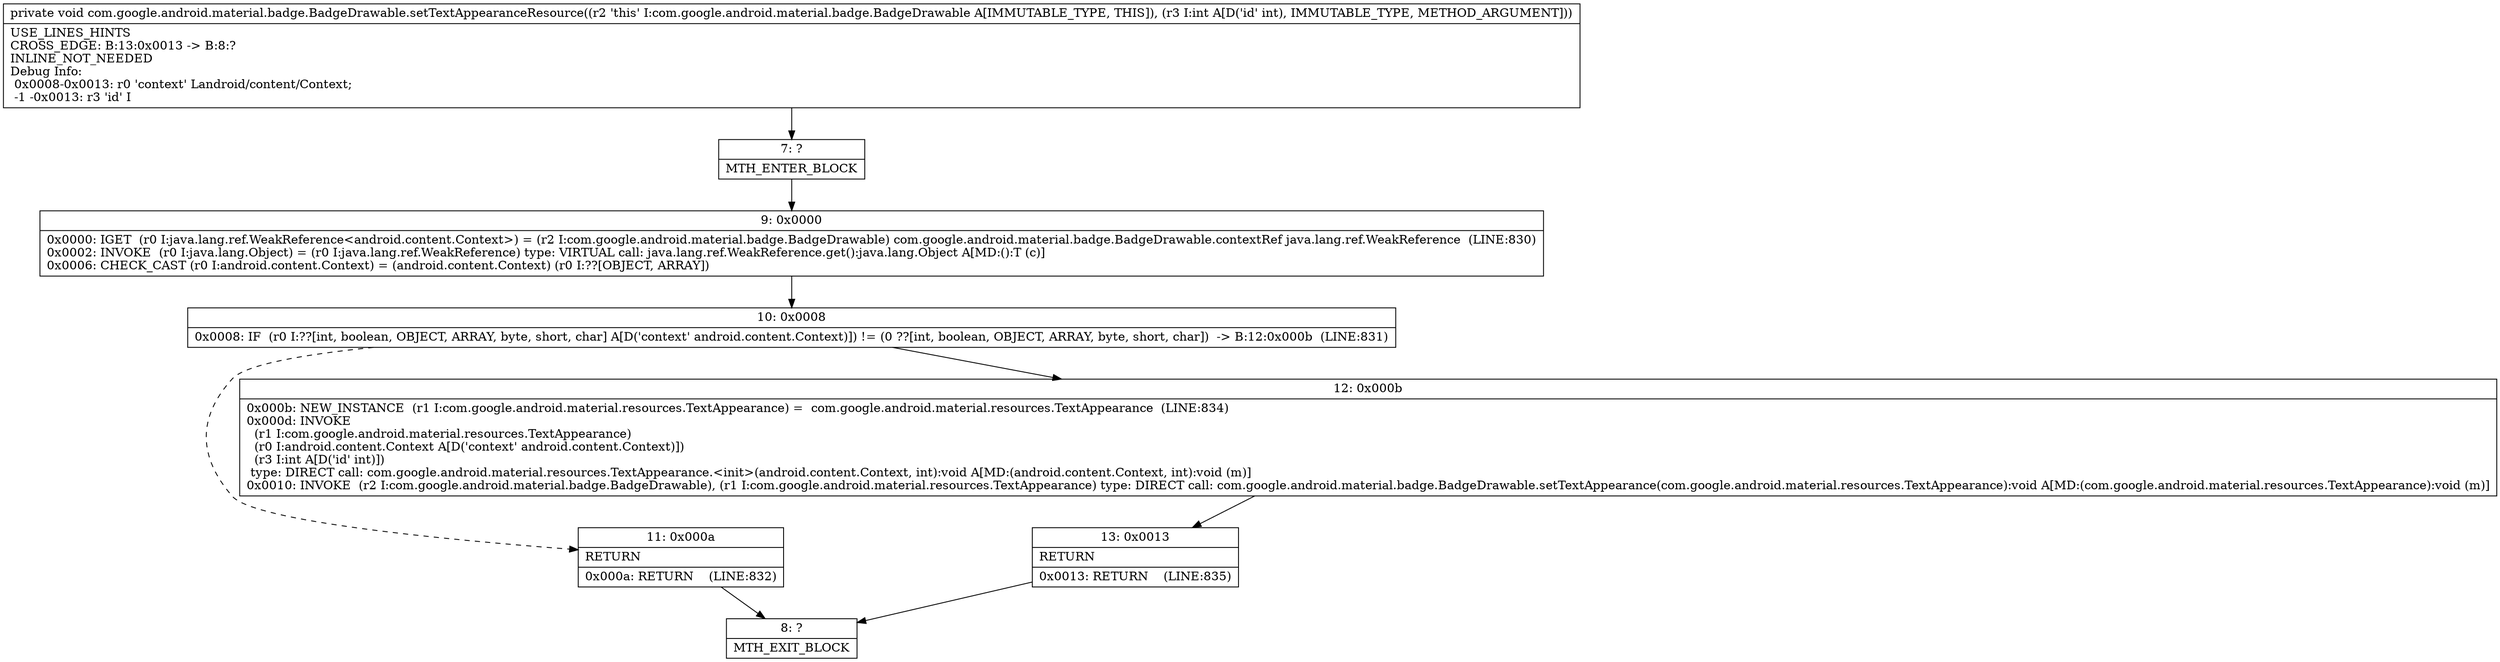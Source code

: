 digraph "CFG forcom.google.android.material.badge.BadgeDrawable.setTextAppearanceResource(I)V" {
Node_7 [shape=record,label="{7\:\ ?|MTH_ENTER_BLOCK\l}"];
Node_9 [shape=record,label="{9\:\ 0x0000|0x0000: IGET  (r0 I:java.lang.ref.WeakReference\<android.content.Context\>) = (r2 I:com.google.android.material.badge.BadgeDrawable) com.google.android.material.badge.BadgeDrawable.contextRef java.lang.ref.WeakReference  (LINE:830)\l0x0002: INVOKE  (r0 I:java.lang.Object) = (r0 I:java.lang.ref.WeakReference) type: VIRTUAL call: java.lang.ref.WeakReference.get():java.lang.Object A[MD:():T (c)]\l0x0006: CHECK_CAST (r0 I:android.content.Context) = (android.content.Context) (r0 I:??[OBJECT, ARRAY]) \l}"];
Node_10 [shape=record,label="{10\:\ 0x0008|0x0008: IF  (r0 I:??[int, boolean, OBJECT, ARRAY, byte, short, char] A[D('context' android.content.Context)]) != (0 ??[int, boolean, OBJECT, ARRAY, byte, short, char])  \-\> B:12:0x000b  (LINE:831)\l}"];
Node_11 [shape=record,label="{11\:\ 0x000a|RETURN\l|0x000a: RETURN    (LINE:832)\l}"];
Node_8 [shape=record,label="{8\:\ ?|MTH_EXIT_BLOCK\l}"];
Node_12 [shape=record,label="{12\:\ 0x000b|0x000b: NEW_INSTANCE  (r1 I:com.google.android.material.resources.TextAppearance) =  com.google.android.material.resources.TextAppearance  (LINE:834)\l0x000d: INVOKE  \l  (r1 I:com.google.android.material.resources.TextAppearance)\l  (r0 I:android.content.Context A[D('context' android.content.Context)])\l  (r3 I:int A[D('id' int)])\l type: DIRECT call: com.google.android.material.resources.TextAppearance.\<init\>(android.content.Context, int):void A[MD:(android.content.Context, int):void (m)]\l0x0010: INVOKE  (r2 I:com.google.android.material.badge.BadgeDrawable), (r1 I:com.google.android.material.resources.TextAppearance) type: DIRECT call: com.google.android.material.badge.BadgeDrawable.setTextAppearance(com.google.android.material.resources.TextAppearance):void A[MD:(com.google.android.material.resources.TextAppearance):void (m)]\l}"];
Node_13 [shape=record,label="{13\:\ 0x0013|RETURN\l|0x0013: RETURN    (LINE:835)\l}"];
MethodNode[shape=record,label="{private void com.google.android.material.badge.BadgeDrawable.setTextAppearanceResource((r2 'this' I:com.google.android.material.badge.BadgeDrawable A[IMMUTABLE_TYPE, THIS]), (r3 I:int A[D('id' int), IMMUTABLE_TYPE, METHOD_ARGUMENT]))  | USE_LINES_HINTS\lCROSS_EDGE: B:13:0x0013 \-\> B:8:?\lINLINE_NOT_NEEDED\lDebug Info:\l  0x0008\-0x0013: r0 'context' Landroid\/content\/Context;\l  \-1 \-0x0013: r3 'id' I\l}"];
MethodNode -> Node_7;Node_7 -> Node_9;
Node_9 -> Node_10;
Node_10 -> Node_11[style=dashed];
Node_10 -> Node_12;
Node_11 -> Node_8;
Node_12 -> Node_13;
Node_13 -> Node_8;
}

